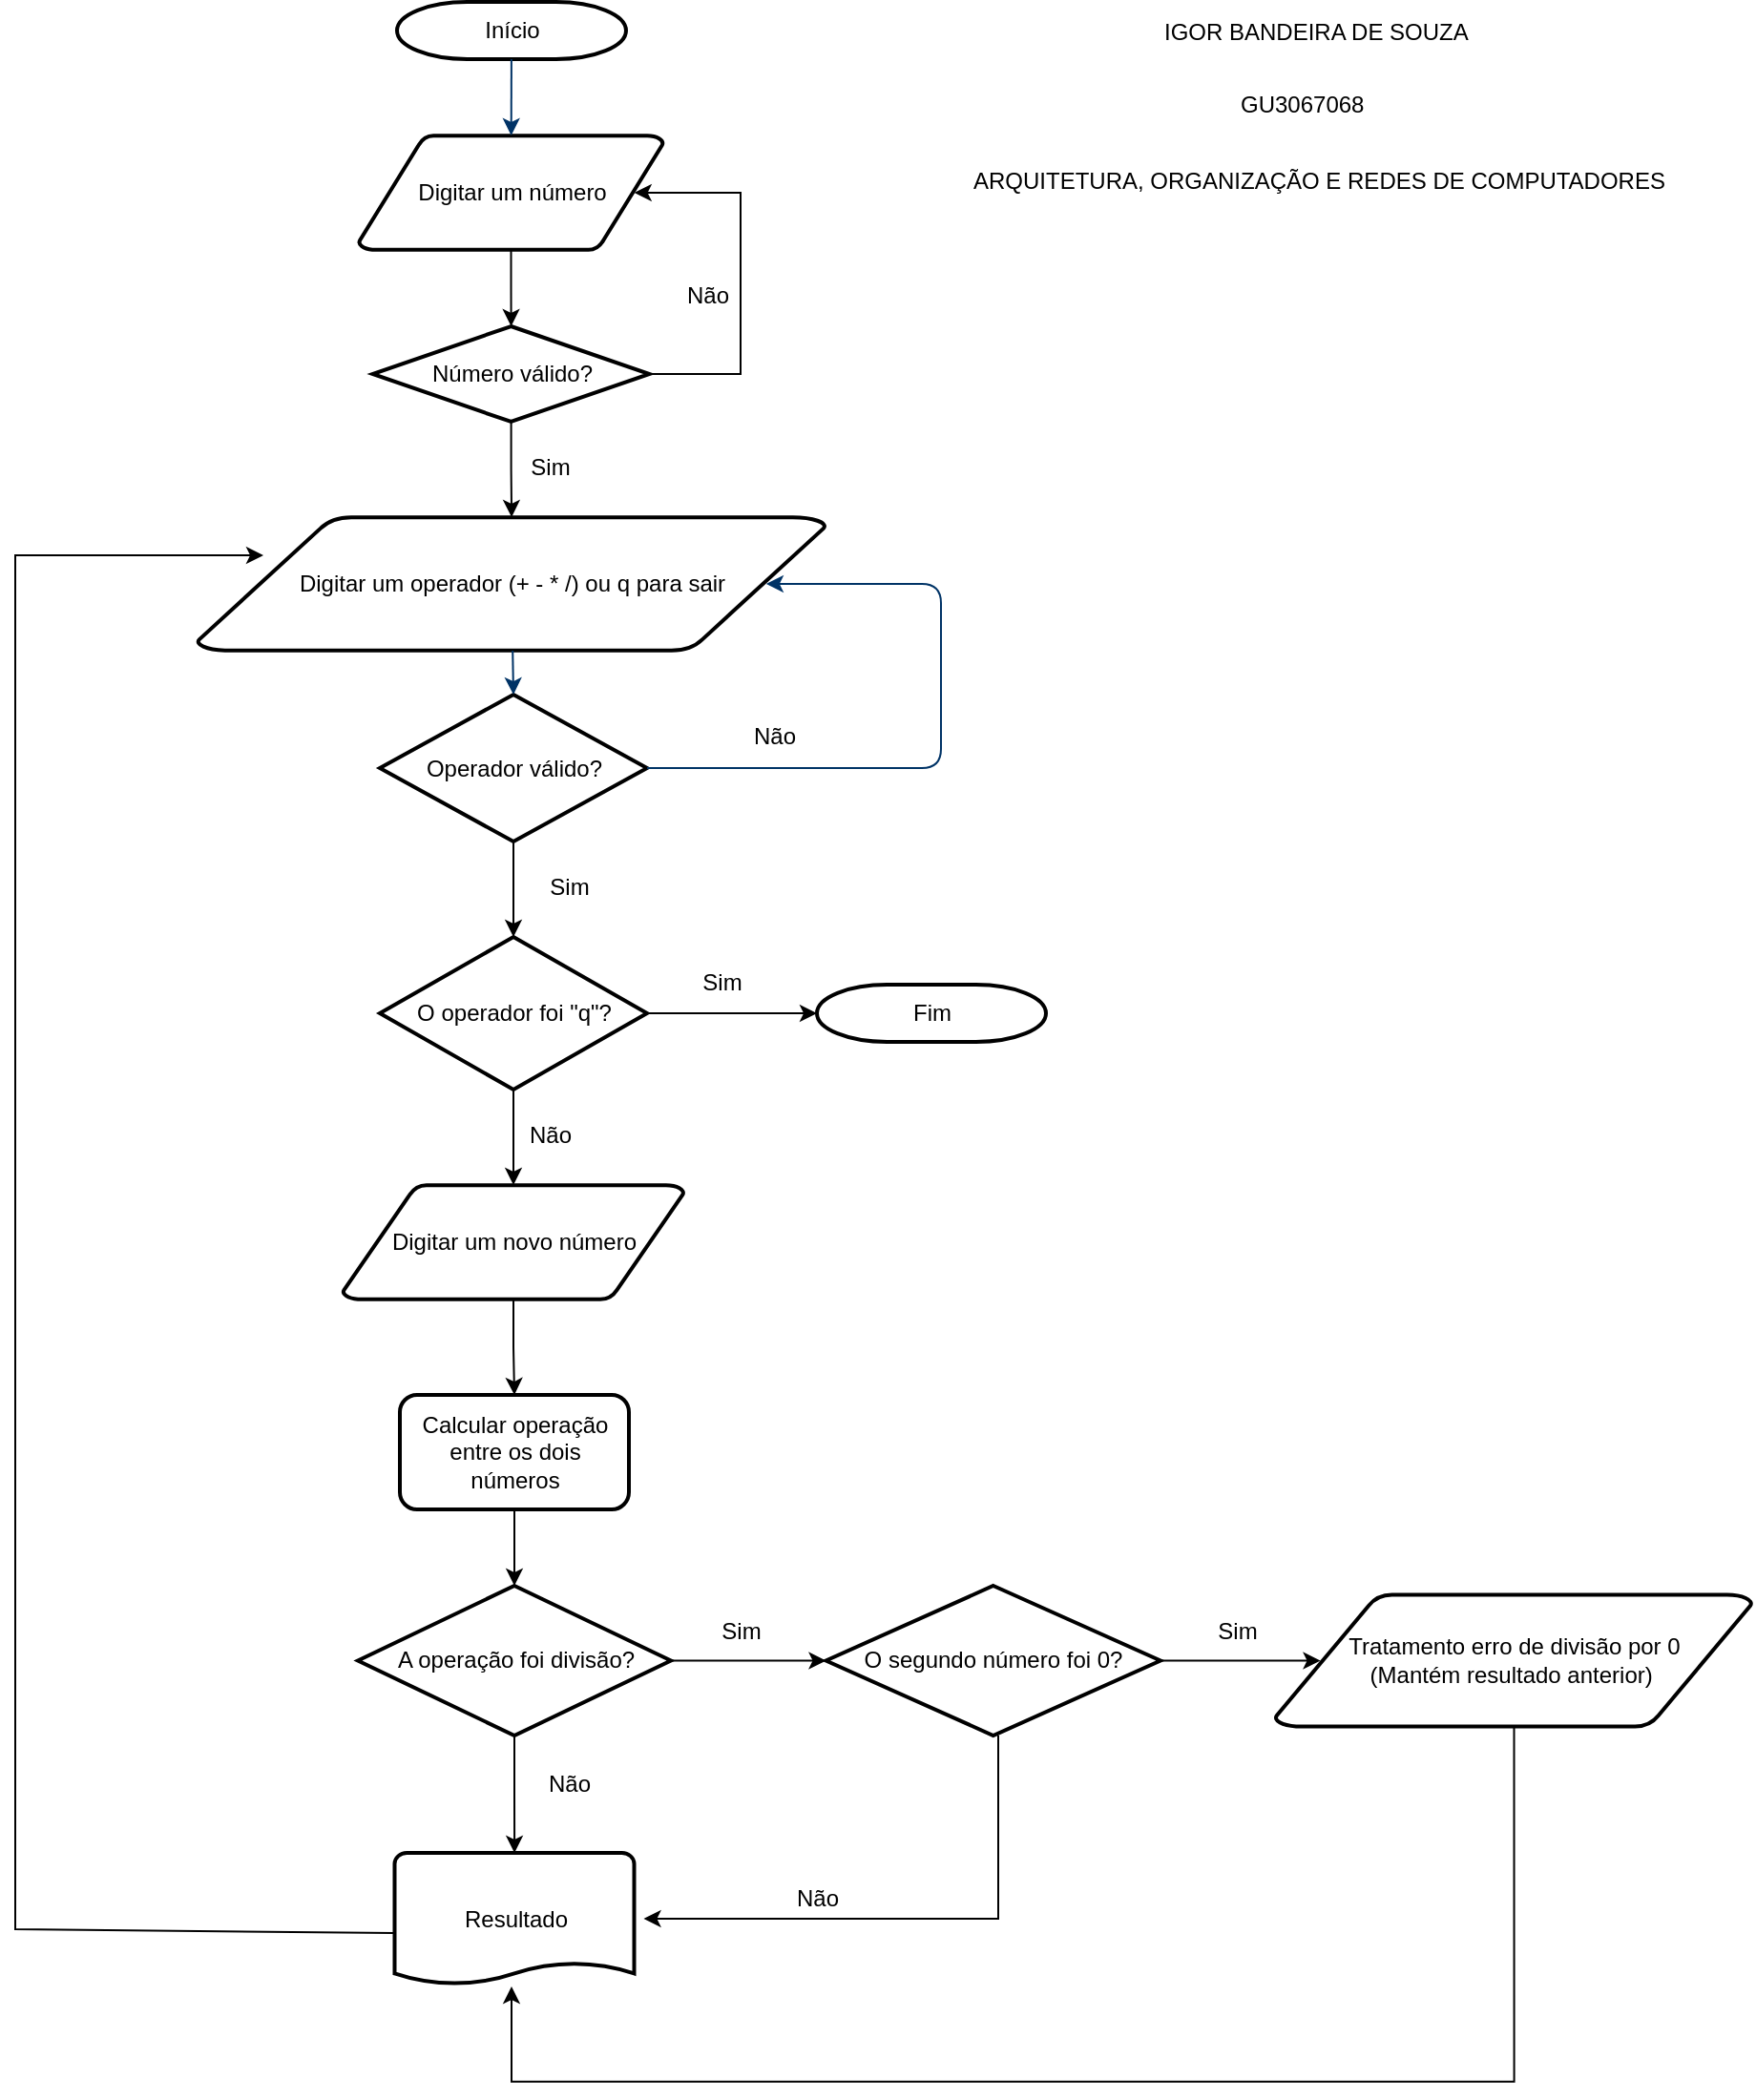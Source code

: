 <mxfile version="27.0.3">
  <diagram id="6a731a19-8d31-9384-78a2-239565b7b9f0" name="Page-1">
    <mxGraphModel dx="1426" dy="785" grid="1" gridSize="10" guides="1" tooltips="1" connect="1" arrows="1" fold="1" page="1" pageScale="1" pageWidth="1169" pageHeight="827" background="none" math="0" shadow="0">
      <root>
        <mxCell id="0" />
        <mxCell id="1" parent="0" />
        <mxCell id="2" value="Início" style="shape=mxgraph.flowchart.terminator;strokeWidth=2;gradientColor=none;gradientDirection=north;fontStyle=0;html=1;" parent="1" vertex="1">
          <mxGeometry x="260" y="30" width="120" height="30" as="geometry" />
        </mxCell>
        <mxCell id="V0ttuZ0B0DOQV-9v9WsE-64" value="" style="edgeStyle=orthogonalEdgeStyle;rounded=0;orthogonalLoop=1;jettySize=auto;html=1;" parent="1" source="3" target="V0ttuZ0B0DOQV-9v9WsE-63" edge="1">
          <mxGeometry relative="1" as="geometry" />
        </mxCell>
        <mxCell id="3" value="Digitar um número" style="shape=mxgraph.flowchart.data;strokeWidth=2;gradientColor=none;gradientDirection=north;fontStyle=0;html=1;" parent="1" vertex="1">
          <mxGeometry x="240" y="100" width="159.5" height="60" as="geometry" />
        </mxCell>
        <mxCell id="5" value="Digitar um operador (+ - * /) ou q para sair" style="shape=mxgraph.flowchart.data;strokeWidth=2;gradientColor=none;gradientDirection=north;fontStyle=0;html=1;" parent="1" vertex="1">
          <mxGeometry x="155.25" y="300" width="329.5" height="70" as="geometry" />
        </mxCell>
        <mxCell id="V0ttuZ0B0DOQV-9v9WsE-58" value="" style="edgeStyle=orthogonalEdgeStyle;rounded=0;orthogonalLoop=1;jettySize=auto;html=1;" parent="1" source="6" target="V0ttuZ0B0DOQV-9v9WsE-56" edge="1">
          <mxGeometry relative="1" as="geometry" />
        </mxCell>
        <mxCell id="6" value="Operador válido?" style="shape=mxgraph.flowchart.decision;strokeWidth=2;gradientColor=none;gradientDirection=north;fontStyle=0;html=1;" parent="1" vertex="1">
          <mxGeometry x="251" y="393" width="140" height="77" as="geometry" />
        </mxCell>
        <mxCell id="7" style="fontStyle=1;strokeColor=#003366;strokeWidth=1;html=1;" parent="1" source="2" target="3" edge="1">
          <mxGeometry relative="1" as="geometry" />
        </mxCell>
        <mxCell id="9" style="entryX=0.5;entryY=0;entryPerimeter=0;fontStyle=1;strokeColor=#003366;strokeWidth=1;html=1;" parent="1" source="5" target="6" edge="1">
          <mxGeometry relative="1" as="geometry" />
        </mxCell>
        <mxCell id="10" value="" style="edgeStyle=elbowEdgeStyle;elbow=horizontal;entryX=0.905;entryY=0.5;entryPerimeter=0;exitX=1;exitY=0.5;exitPerimeter=0;fontStyle=1;strokeColor=#003366;strokeWidth=1;html=1;entryDx=0;entryDy=0;" parent="1" source="6" target="5" edge="1">
          <mxGeometry x="381" y="28.5" width="100" height="100" as="geometry">
            <mxPoint x="750" y="447" as="sourcePoint" />
            <mxPoint x="545" y="373.71" as="targetPoint" />
            <Array as="points">
              <mxPoint x="545" y="400" />
            </Array>
          </mxGeometry>
        </mxCell>
        <mxCell id="11" value="Não" style="text;fontStyle=0;html=1;strokeColor=none;gradientColor=none;fillColor=none;strokeWidth=2;" parent="1" vertex="1">
          <mxGeometry x="444.75" y="401" width="40" height="26" as="geometry" />
        </mxCell>
        <mxCell id="14" value="Sim" style="text;fontStyle=0;html=1;strokeColor=none;gradientColor=none;fillColor=none;strokeWidth=2;align=center;" parent="1" vertex="1">
          <mxGeometry x="330" y="480" width="40" height="26" as="geometry" />
        </mxCell>
        <mxCell id="22" value="Resultado" style="shape=mxgraph.flowchart.document;strokeWidth=2;gradientColor=none;gradientDirection=north;fontStyle=0;html=1;" parent="1" vertex="1">
          <mxGeometry x="258.75" y="1000" width="125.5" height="70" as="geometry" />
        </mxCell>
        <mxCell id="V0ttuZ0B0DOQV-9v9WsE-81" value="" style="edgeStyle=orthogonalEdgeStyle;rounded=0;orthogonalLoop=1;jettySize=auto;html=1;" parent="1" source="24" target="22" edge="1">
          <mxGeometry relative="1" as="geometry" />
        </mxCell>
        <mxCell id="24" value="A operação foi divisão?" style="shape=mxgraph.flowchart.decision;strokeWidth=2;gradientColor=none;gradientDirection=north;fontStyle=0;html=1;" parent="1" vertex="1">
          <mxGeometry x="239.5" y="860" width="164" height="78.5" as="geometry" />
        </mxCell>
        <mxCell id="V0ttuZ0B0DOQV-9v9WsE-60" value="" style="edgeStyle=orthogonalEdgeStyle;rounded=0;orthogonalLoop=1;jettySize=auto;html=1;" parent="1" source="V0ttuZ0B0DOQV-9v9WsE-56" target="V0ttuZ0B0DOQV-9v9WsE-59" edge="1">
          <mxGeometry relative="1" as="geometry" />
        </mxCell>
        <mxCell id="V0ttuZ0B0DOQV-9v9WsE-74" style="edgeStyle=orthogonalEdgeStyle;rounded=0;orthogonalLoop=1;jettySize=auto;html=1;" parent="1" source="V0ttuZ0B0DOQV-9v9WsE-56" edge="1">
          <mxGeometry relative="1" as="geometry">
            <mxPoint x="480" y="560" as="targetPoint" />
          </mxGeometry>
        </mxCell>
        <mxCell id="V0ttuZ0B0DOQV-9v9WsE-56" value="O operador foi &quot;q&quot;?" style="shape=mxgraph.flowchart.decision;strokeWidth=2;gradientColor=none;gradientDirection=north;fontStyle=0;html=1;" parent="1" vertex="1">
          <mxGeometry x="251" y="520" width="140" height="80" as="geometry" />
        </mxCell>
        <mxCell id="V0ttuZ0B0DOQV-9v9WsE-79" value="" style="edgeStyle=orthogonalEdgeStyle;rounded=0;orthogonalLoop=1;jettySize=auto;html=1;" parent="1" source="V0ttuZ0B0DOQV-9v9WsE-59" target="V0ttuZ0B0DOQV-9v9WsE-62" edge="1">
          <mxGeometry relative="1" as="geometry" />
        </mxCell>
        <mxCell id="V0ttuZ0B0DOQV-9v9WsE-59" value="Digitar um novo número" style="shape=mxgraph.flowchart.data;strokeWidth=2;gradientColor=none;gradientDirection=north;fontStyle=0;html=1;" parent="1" vertex="1">
          <mxGeometry x="231.63" y="650" width="178.75" height="60" as="geometry" />
        </mxCell>
        <mxCell id="V0ttuZ0B0DOQV-9v9WsE-80" value="" style="edgeStyle=orthogonalEdgeStyle;rounded=0;orthogonalLoop=1;jettySize=auto;html=1;" parent="1" source="V0ttuZ0B0DOQV-9v9WsE-62" target="24" edge="1">
          <mxGeometry relative="1" as="geometry" />
        </mxCell>
        <mxCell id="V0ttuZ0B0DOQV-9v9WsE-62" value="Calcular operação entre os dois números" style="rounded=1;whiteSpace=wrap;html=1;strokeWidth=2" parent="1" vertex="1">
          <mxGeometry x="261.5" y="760" width="120" height="60" as="geometry" />
        </mxCell>
        <mxCell id="V0ttuZ0B0DOQV-9v9WsE-65" value="" style="edgeStyle=orthogonalEdgeStyle;rounded=0;orthogonalLoop=1;jettySize=auto;html=1;" parent="1" source="V0ttuZ0B0DOQV-9v9WsE-63" target="5" edge="1">
          <mxGeometry relative="1" as="geometry" />
        </mxCell>
        <mxCell id="V0ttuZ0B0DOQV-9v9WsE-63" value="Número válido?" style="shape=mxgraph.flowchart.decision;strokeWidth=2;gradientColor=none;gradientDirection=north;fontStyle=0;html=1;" parent="1" vertex="1">
          <mxGeometry x="247.25" y="200" width="145" height="50" as="geometry" />
        </mxCell>
        <mxCell id="V0ttuZ0B0DOQV-9v9WsE-68" style="edgeStyle=orthogonalEdgeStyle;rounded=0;orthogonalLoop=1;jettySize=auto;html=1;exitX=1;exitY=0.5;exitDx=0;exitDy=0;exitPerimeter=0;entryX=0.905;entryY=0.5;entryDx=0;entryDy=0;entryPerimeter=0;" parent="1" source="V0ttuZ0B0DOQV-9v9WsE-63" target="3" edge="1">
          <mxGeometry relative="1" as="geometry">
            <Array as="points">
              <mxPoint x="440" y="225" />
              <mxPoint x="440" y="130" />
            </Array>
          </mxGeometry>
        </mxCell>
        <mxCell id="V0ttuZ0B0DOQV-9v9WsE-70" value="Não" style="text;fontStyle=0;html=1;strokeColor=none;gradientColor=none;fillColor=none;strokeWidth=2;" parent="1" vertex="1">
          <mxGeometry x="410.37" y="170" width="40" height="26" as="geometry" />
        </mxCell>
        <mxCell id="V0ttuZ0B0DOQV-9v9WsE-72" value="Sim" style="text;fontStyle=0;html=1;strokeColor=none;gradientColor=none;fillColor=none;strokeWidth=2;align=center;" parent="1" vertex="1">
          <mxGeometry x="320" y="260" width="40" height="26" as="geometry" />
        </mxCell>
        <mxCell id="V0ttuZ0B0DOQV-9v9WsE-75" value="Sim" style="text;fontStyle=0;html=1;strokeColor=none;gradientColor=none;fillColor=none;strokeWidth=2;align=center;" parent="1" vertex="1">
          <mxGeometry x="410.37" y="530" width="40" height="26" as="geometry" />
        </mxCell>
        <mxCell id="V0ttuZ0B0DOQV-9v9WsE-76" value="Fim" style="shape=mxgraph.flowchart.terminator;strokeWidth=2;gradientColor=none;gradientDirection=north;fontStyle=0;html=1;" parent="1" vertex="1">
          <mxGeometry x="480" y="545" width="120" height="30" as="geometry" />
        </mxCell>
        <mxCell id="V0ttuZ0B0DOQV-9v9WsE-77" value="Não" style="text;fontStyle=0;html=1;strokeColor=none;gradientColor=none;fillColor=none;strokeWidth=2;align=center;" parent="1" vertex="1">
          <mxGeometry x="320" y="610" width="40" height="26" as="geometry" />
        </mxCell>
        <mxCell id="V0ttuZ0B0DOQV-9v9WsE-82" value="Não" style="text;fontStyle=0;html=1;strokeColor=none;gradientColor=none;fillColor=none;strokeWidth=2;align=center;" parent="1" vertex="1">
          <mxGeometry x="330" y="950" width="40" height="26" as="geometry" />
        </mxCell>
        <mxCell id="V0ttuZ0B0DOQV-9v9WsE-83" value="O segundo número foi 0?" style="shape=mxgraph.flowchart.decision;strokeWidth=2;gradientColor=none;gradientDirection=north;fontStyle=0;html=1;" parent="1" vertex="1">
          <mxGeometry x="484.75" y="860" width="175.25" height="78.5" as="geometry" />
        </mxCell>
        <mxCell id="V0ttuZ0B0DOQV-9v9WsE-84" style="edgeStyle=orthogonalEdgeStyle;rounded=0;orthogonalLoop=1;jettySize=auto;html=1;exitX=1;exitY=0.5;exitDx=0;exitDy=0;exitPerimeter=0;entryX=0;entryY=0.5;entryDx=0;entryDy=0;entryPerimeter=0;" parent="1" source="24" target="V0ttuZ0B0DOQV-9v9WsE-83" edge="1">
          <mxGeometry relative="1" as="geometry" />
        </mxCell>
        <mxCell id="V0ttuZ0B0DOQV-9v9WsE-85" value="Sim" style="text;fontStyle=0;html=1;strokeColor=none;gradientColor=none;fillColor=none;strokeWidth=2;align=center;" parent="1" vertex="1">
          <mxGeometry x="420" y="870" width="40" height="26" as="geometry" />
        </mxCell>
        <mxCell id="V0ttuZ0B0DOQV-9v9WsE-101" style="edgeStyle=orthogonalEdgeStyle;rounded=0;orthogonalLoop=1;jettySize=auto;html=1;" parent="1" edge="1">
          <mxGeometry relative="1" as="geometry">
            <mxPoint x="320" y="1070" as="targetPoint" />
            <mxPoint x="845.25" y="933.87" as="sourcePoint" />
            <Array as="points">
              <mxPoint x="845" y="1119.87" />
              <mxPoint x="320" y="1119.87" />
            </Array>
          </mxGeometry>
        </mxCell>
        <mxCell id="V0ttuZ0B0DOQV-9v9WsE-93" value="Tratamento erro de divisão por 0&lt;div&gt;(Mantém resultado anterior)&amp;nbsp;&lt;/div&gt;" style="shape=mxgraph.flowchart.data;strokeWidth=2;gradientColor=none;gradientDirection=north;fontStyle=0;html=1;" parent="1" vertex="1">
          <mxGeometry x="720" y="864.62" width="250" height="69.25" as="geometry" />
        </mxCell>
        <mxCell id="V0ttuZ0B0DOQV-9v9WsE-94" style="edgeStyle=orthogonalEdgeStyle;rounded=0;orthogonalLoop=1;jettySize=auto;html=1;entryX=0.095;entryY=0.5;entryDx=0;entryDy=0;entryPerimeter=0;" parent="1" source="V0ttuZ0B0DOQV-9v9WsE-83" target="V0ttuZ0B0DOQV-9v9WsE-93" edge="1">
          <mxGeometry relative="1" as="geometry" />
        </mxCell>
        <mxCell id="V0ttuZ0B0DOQV-9v9WsE-96" value="Sim" style="text;fontStyle=0;html=1;strokeColor=none;gradientColor=none;fillColor=none;strokeWidth=2;align=center;" parent="1" vertex="1">
          <mxGeometry x="680" y="870" width="40" height="26" as="geometry" />
        </mxCell>
        <mxCell id="V0ttuZ0B0DOQV-9v9WsE-98" style="edgeStyle=orthogonalEdgeStyle;rounded=0;orthogonalLoop=1;jettySize=auto;html=1;entryX=1;entryY=0.5;entryDx=0;entryDy=0;entryPerimeter=0;" parent="1" edge="1">
          <mxGeometry relative="1" as="geometry">
            <mxPoint x="575" y="939.5" as="sourcePoint" />
            <mxPoint x="389.25" y="1034.5" as="targetPoint" />
            <Array as="points">
              <mxPoint x="575" y="938.5" />
              <mxPoint x="575" y="1034.5" />
            </Array>
          </mxGeometry>
        </mxCell>
        <mxCell id="V0ttuZ0B0DOQV-9v9WsE-100" value="Não" style="text;fontStyle=0;html=1;strokeColor=none;gradientColor=none;fillColor=none;strokeWidth=2;align=center;" parent="1" vertex="1">
          <mxGeometry x="460" y="1010" width="40" height="26" as="geometry" />
        </mxCell>
        <mxCell id="V0ttuZ0B0DOQV-9v9WsE-106" value="" style="endArrow=classic;html=1;rounded=0;exitX=-0.006;exitY=0.6;exitDx=0;exitDy=0;exitPerimeter=0;" parent="1" source="22" edge="1">
          <mxGeometry width="50" height="50" relative="1" as="geometry">
            <mxPoint x="250" y="1040" as="sourcePoint" />
            <mxPoint x="190" y="320" as="targetPoint" />
            <Array as="points">
              <mxPoint x="60" y="1040" />
              <mxPoint x="60" y="740" />
              <mxPoint x="60" y="320" />
            </Array>
          </mxGeometry>
        </mxCell>
        <mxCell id="92OOtJAR850gigCDGSSB-24" value="IGOR BANDEIRA DE SOUZA" style="text;fontStyle=0;html=1;strokeColor=none;gradientColor=none;fillColor=none;strokeWidth=2;" vertex="1" parent="1">
          <mxGeometry x="660" y="32" width="40" height="26" as="geometry" />
        </mxCell>
        <mxCell id="92OOtJAR850gigCDGSSB-27" value="GU3067068" style="text;fontStyle=0;html=1;strokeColor=none;gradientColor=none;fillColor=none;strokeWidth=2;" vertex="1" parent="1">
          <mxGeometry x="700" y="70" width="40" height="26" as="geometry" />
        </mxCell>
        <mxCell id="92OOtJAR850gigCDGSSB-28" value="ARQUITETURA, ORGANIZAÇÃO E REDES DE COMPUTADORES" style="text;fontStyle=0;html=1;strokeColor=none;gradientColor=none;fillColor=none;strokeWidth=2;" vertex="1" parent="1">
          <mxGeometry x="560" y="110" width="40" height="26" as="geometry" />
        </mxCell>
      </root>
    </mxGraphModel>
  </diagram>
</mxfile>
